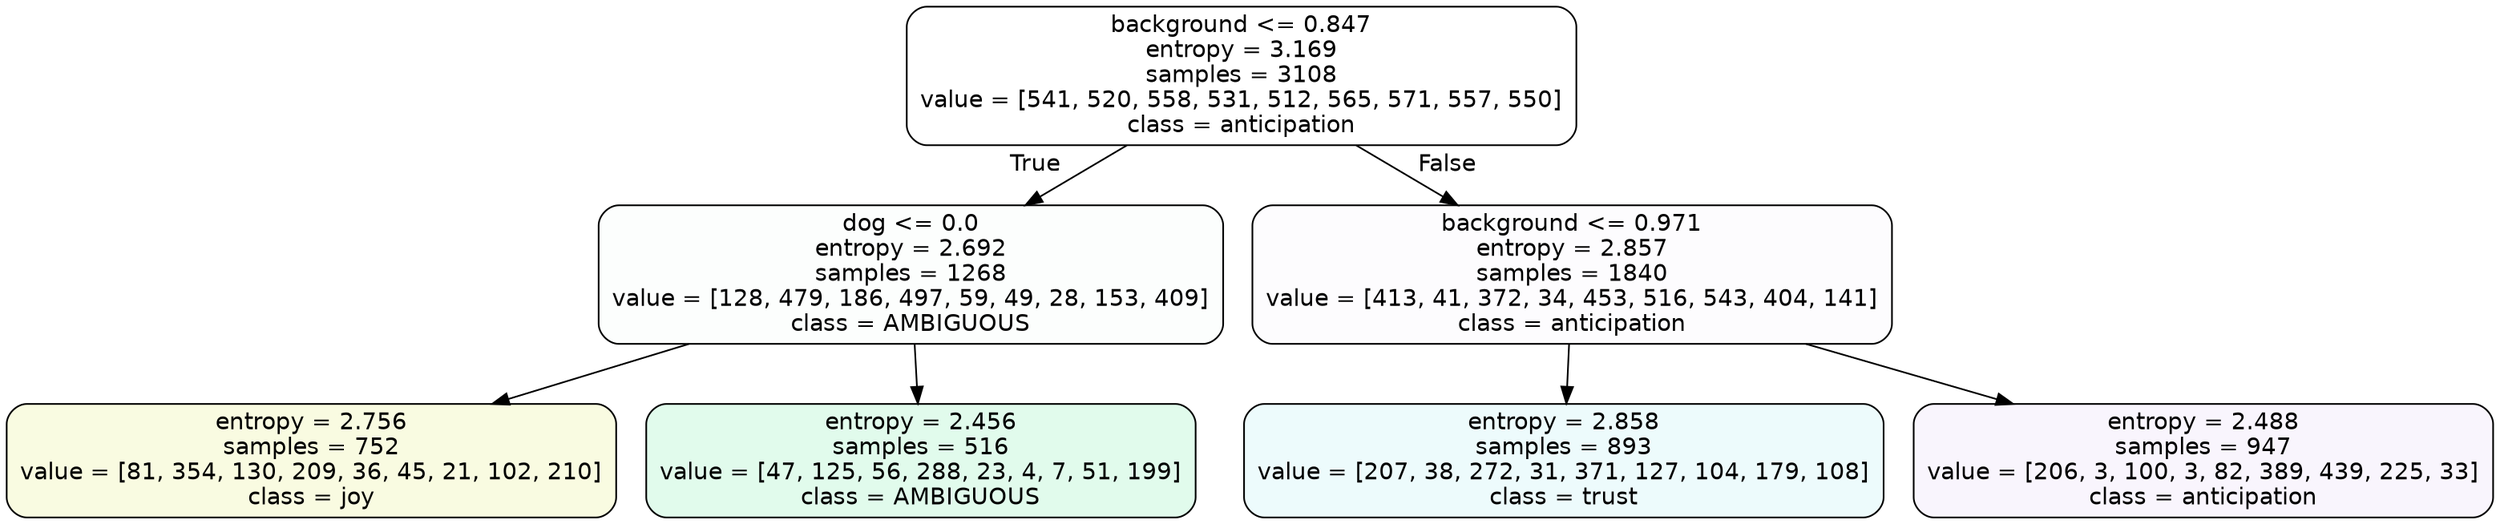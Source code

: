 digraph Tree {
node [shape=box, style="filled, rounded", color="black", fontname=helvetica] ;
edge [fontname=helvetica] ;
0 [label="background <= 0.847\nentropy = 3.169\nsamples = 3108\nvalue = [541, 520, 558, 531, 512, 565, 571, 557, 550]\nclass = anticipation", fillcolor="#8139e500"] ;
1 [label="dog <= 0.0\nentropy = 2.692\nsamples = 1268\nvalue = [128, 479, 186, 497, 59, 49, 28, 153, 409]\nclass = AMBIGUOUS", fillcolor="#39e58103"] ;
0 -> 1 [labeldistance=2.5, labelangle=45, headlabel="True"] ;
2 [label="entropy = 2.756\nsamples = 752\nvalue = [81, 354, 130, 209, 36, 45, 21, 102, 210]\nclass = joy", fillcolor="#d7e53926"] ;
1 -> 2 ;
3 [label="entropy = 2.456\nsamples = 516\nvalue = [47, 125, 56, 288, 23, 4, 7, 51, 199]\nclass = AMBIGUOUS", fillcolor="#39e58126"] ;
1 -> 3 ;
4 [label="background <= 0.971\nentropy = 2.857\nsamples = 1840\nvalue = [413, 41, 372, 34, 453, 516, 543, 404, 141]\nclass = anticipation", fillcolor="#8139e503"] ;
0 -> 4 [labeldistance=2.5, labelangle=-45, headlabel="False"] ;
5 [label="entropy = 2.858\nsamples = 893\nvalue = [207, 38, 272, 31, 371, 127, 104, 179, 108]\nclass = trust", fillcolor="#39d7e516"] ;
4 -> 5 ;
6 [label="entropy = 2.488\nsamples = 947\nvalue = [206, 3, 100, 3, 82, 389, 439, 225, 33]\nclass = anticipation", fillcolor="#8139e50c"] ;
4 -> 6 ;
}